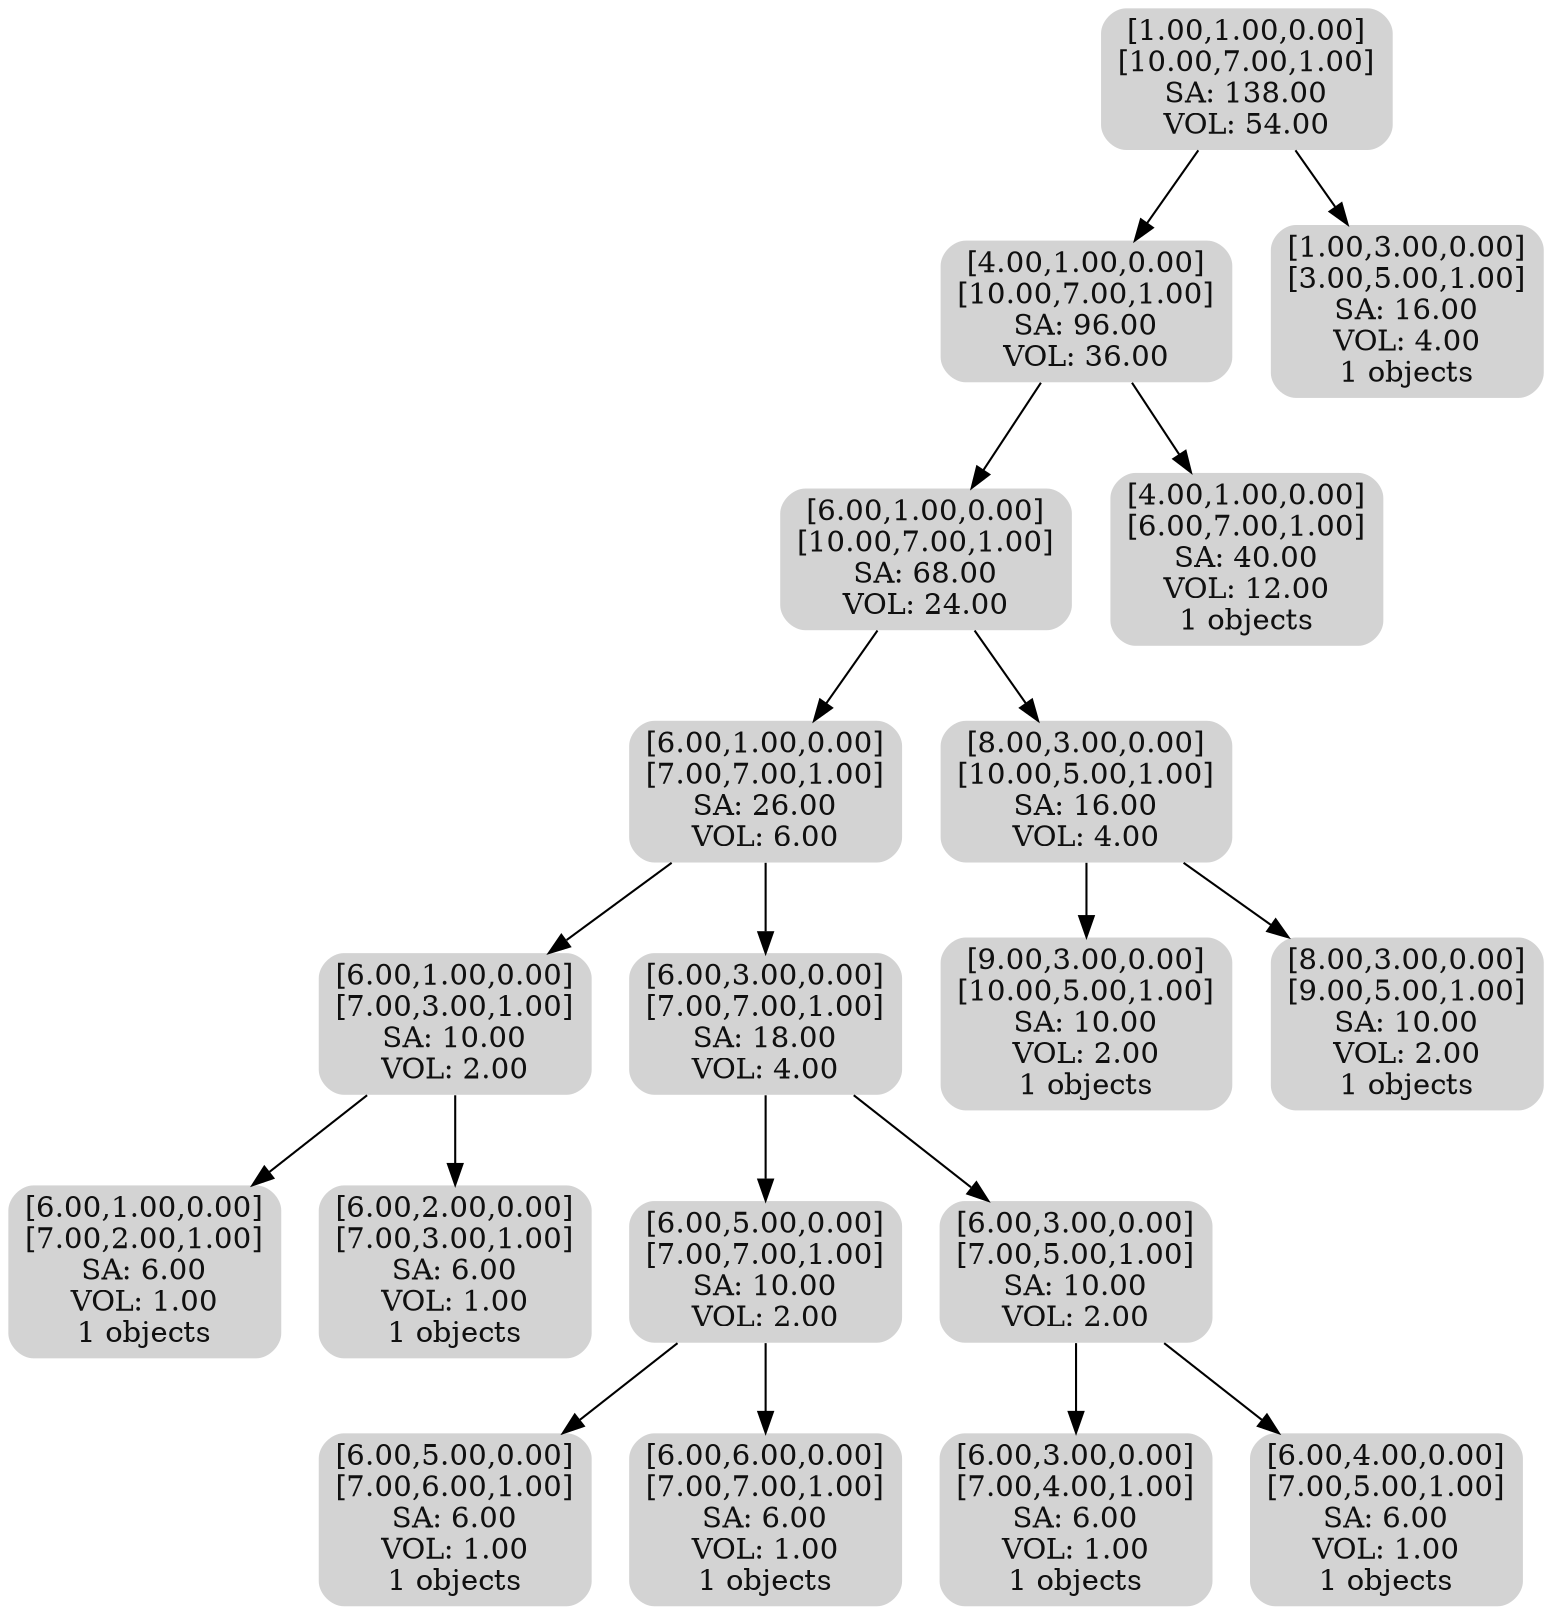 digraph bvh {
	node[group="", shape=none, style="rounded,filled", fontcolor="#101010"]
	NODE0[label="[1.00,1.00,0.00]\n[10.00,7.00,1.00]\nSA: 138.00\nVOL: 54.00"];
	NODE1[label="[4.00,1.00,0.00]\n[10.00,7.00,1.00]\nSA: 96.00\nVOL: 36.00"];
	NODE2[label="[1.00,3.00,0.00]\n[3.00,5.00,1.00]\nSA: 16.00\nVOL: 4.00\n1 objects"];
	NODE3[label="[6.00,1.00,0.00]\n[10.00,7.00,1.00]\nSA: 68.00\nVOL: 24.00"];
	NODE4[label="[4.00,1.00,0.00]\n[6.00,7.00,1.00]\nSA: 40.00\nVOL: 12.00\n1 objects"];
	NODE5[label="[6.00,1.00,0.00]\n[7.00,7.00,1.00]\nSA: 26.00\nVOL: 6.00"];
	NODE6[label="[8.00,3.00,0.00]\n[10.00,5.00,1.00]\nSA: 16.00\nVOL: 4.00"];
	NODE7[label="[6.00,1.00,0.00]\n[7.00,3.00,1.00]\nSA: 10.00\nVOL: 2.00"];
	NODE8[label="[6.00,3.00,0.00]\n[7.00,7.00,1.00]\nSA: 18.00\nVOL: 4.00"];
	NODE9[label="[9.00,3.00,0.00]\n[10.00,5.00,1.00]\nSA: 10.00\nVOL: 2.00\n1 objects"];
	NODE10[label="[8.00,3.00,0.00]\n[9.00,5.00,1.00]\nSA: 10.00\nVOL: 2.00\n1 objects"];
	NODE11[label="[6.00,1.00,0.00]\n[7.00,2.00,1.00]\nSA: 6.00\nVOL: 1.00\n1 objects"];
	NODE12[label="[6.00,2.00,0.00]\n[7.00,3.00,1.00]\nSA: 6.00\nVOL: 1.00\n1 objects"];
	NODE13[label="[6.00,5.00,0.00]\n[7.00,7.00,1.00]\nSA: 10.00\nVOL: 2.00"];
	NODE14[label="[6.00,3.00,0.00]\n[7.00,5.00,1.00]\nSA: 10.00\nVOL: 2.00"];
	NODE15[label="[6.00,5.00,0.00]\n[7.00,6.00,1.00]\nSA: 6.00\nVOL: 1.00\n1 objects"];
	NODE16[label="[6.00,6.00,0.00]\n[7.00,7.00,1.00]\nSA: 6.00\nVOL: 1.00\n1 objects"];
	NODE17[label="[6.00,3.00,0.00]\n[7.00,4.00,1.00]\nSA: 6.00\nVOL: 1.00\n1 objects"];
	NODE18[label="[6.00,4.00,0.00]\n[7.00,5.00,1.00]\nSA: 6.00\nVOL: 1.00\n1 objects"];
	NODE0 -> NODE1;
	NODE0 -> NODE2;
	NODE1 -> NODE3;
	NODE1 -> NODE4;
	NODE3 -> NODE5;
	NODE3 -> NODE6;
	NODE5 -> NODE7;
	NODE5 -> NODE8;
	NODE6 -> NODE9;
	NODE6 -> NODE10;
	NODE7 -> NODE11;
	NODE7 -> NODE12;
	NODE8 -> NODE13;
	NODE8 -> NODE14;
	NODE13 -> NODE15;
	NODE13 -> NODE16;
	NODE14 -> NODE17;
	NODE14 -> NODE18;
}